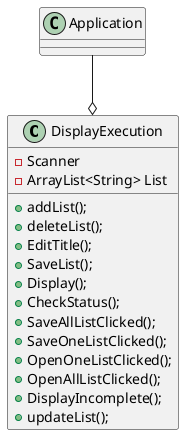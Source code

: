 @startuml

class DisplayExecution{

- Scanner
    - ArrayList<String> List
    + addList();
    + deleteList();
    + EditTitle();
    + SaveList();
    + Display();
    + CheckStatus();
    + SaveAllListClicked();
    + SaveOneListClicked();
    + OpenOneListClicked();
    + OpenAllListClicked();
    + DisplayIncomplete();
    + updateList();
}
Application--o DisplayExecution

@enduml